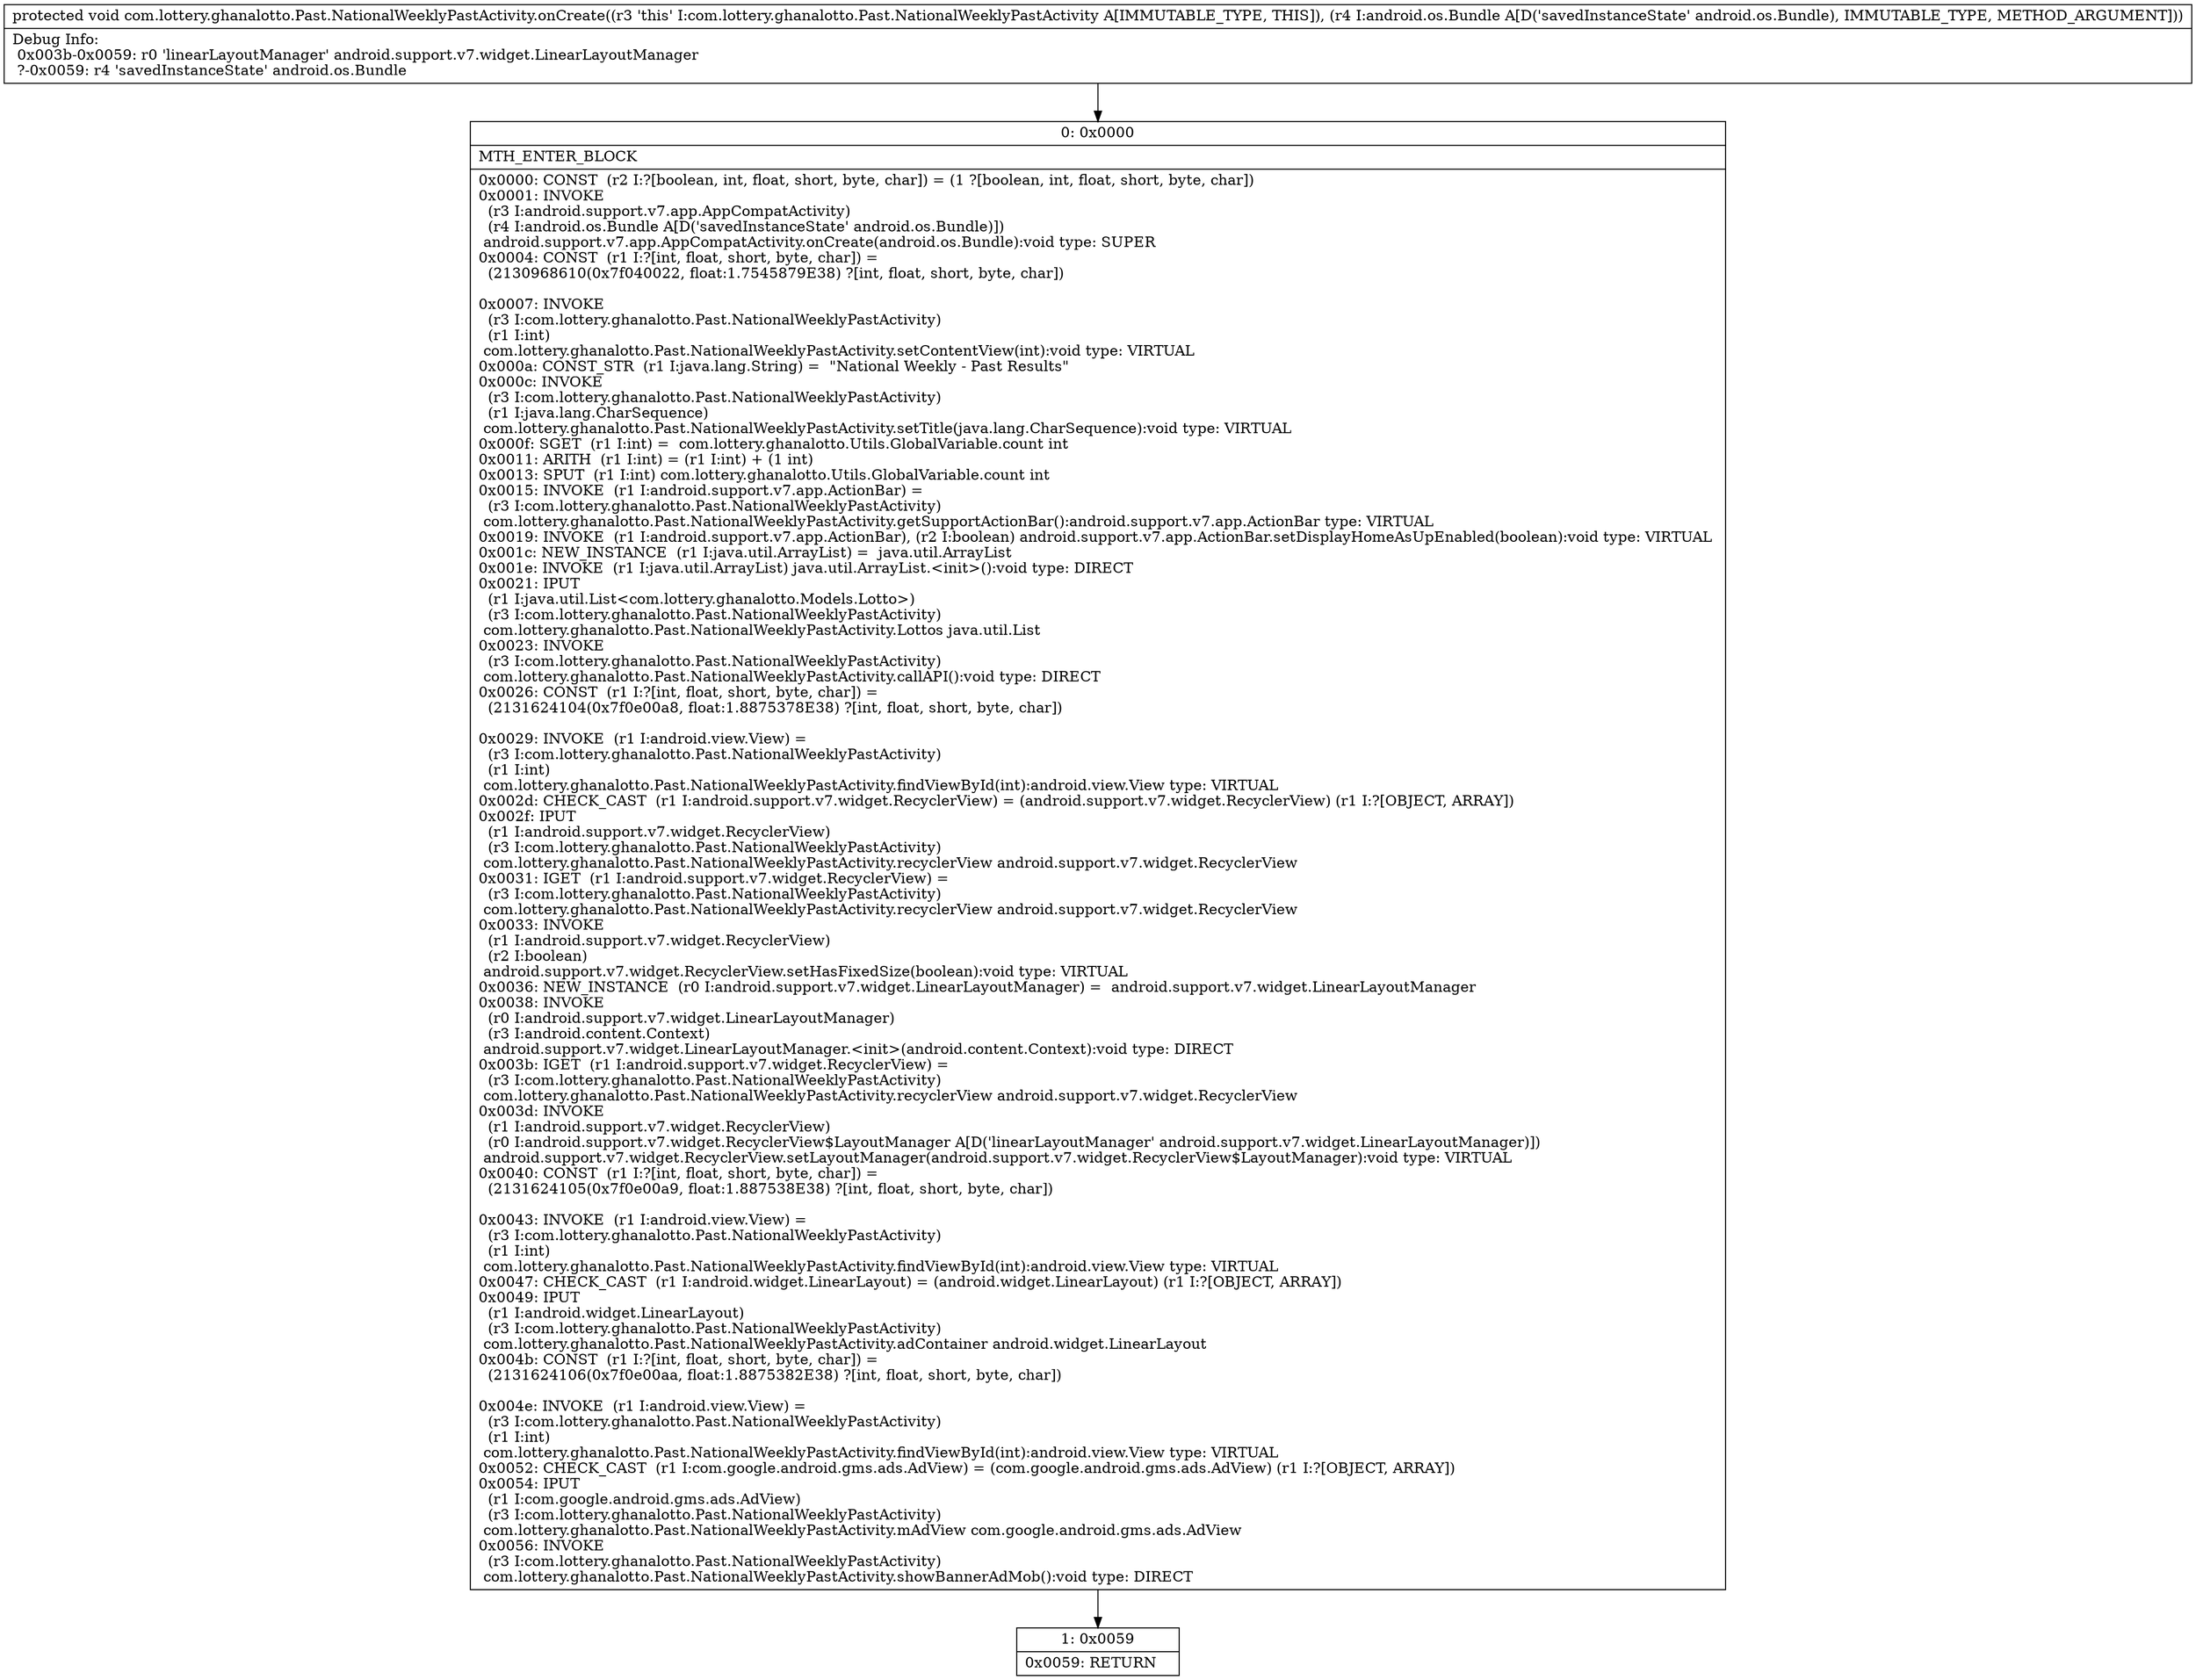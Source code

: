 digraph "CFG forcom.lottery.ghanalotto.Past.NationalWeeklyPastActivity.onCreate(Landroid\/os\/Bundle;)V" {
Node_0 [shape=record,label="{0\:\ 0x0000|MTH_ENTER_BLOCK\l|0x0000: CONST  (r2 I:?[boolean, int, float, short, byte, char]) = (1 ?[boolean, int, float, short, byte, char]) \l0x0001: INVOKE  \l  (r3 I:android.support.v7.app.AppCompatActivity)\l  (r4 I:android.os.Bundle A[D('savedInstanceState' android.os.Bundle)])\l android.support.v7.app.AppCompatActivity.onCreate(android.os.Bundle):void type: SUPER \l0x0004: CONST  (r1 I:?[int, float, short, byte, char]) = \l  (2130968610(0x7f040022, float:1.7545879E38) ?[int, float, short, byte, char])\l \l0x0007: INVOKE  \l  (r3 I:com.lottery.ghanalotto.Past.NationalWeeklyPastActivity)\l  (r1 I:int)\l com.lottery.ghanalotto.Past.NationalWeeklyPastActivity.setContentView(int):void type: VIRTUAL \l0x000a: CONST_STR  (r1 I:java.lang.String) =  \"National Weekly \- Past Results\" \l0x000c: INVOKE  \l  (r3 I:com.lottery.ghanalotto.Past.NationalWeeklyPastActivity)\l  (r1 I:java.lang.CharSequence)\l com.lottery.ghanalotto.Past.NationalWeeklyPastActivity.setTitle(java.lang.CharSequence):void type: VIRTUAL \l0x000f: SGET  (r1 I:int) =  com.lottery.ghanalotto.Utils.GlobalVariable.count int \l0x0011: ARITH  (r1 I:int) = (r1 I:int) + (1 int) \l0x0013: SPUT  (r1 I:int) com.lottery.ghanalotto.Utils.GlobalVariable.count int \l0x0015: INVOKE  (r1 I:android.support.v7.app.ActionBar) = \l  (r3 I:com.lottery.ghanalotto.Past.NationalWeeklyPastActivity)\l com.lottery.ghanalotto.Past.NationalWeeklyPastActivity.getSupportActionBar():android.support.v7.app.ActionBar type: VIRTUAL \l0x0019: INVOKE  (r1 I:android.support.v7.app.ActionBar), (r2 I:boolean) android.support.v7.app.ActionBar.setDisplayHomeAsUpEnabled(boolean):void type: VIRTUAL \l0x001c: NEW_INSTANCE  (r1 I:java.util.ArrayList) =  java.util.ArrayList \l0x001e: INVOKE  (r1 I:java.util.ArrayList) java.util.ArrayList.\<init\>():void type: DIRECT \l0x0021: IPUT  \l  (r1 I:java.util.List\<com.lottery.ghanalotto.Models.Lotto\>)\l  (r3 I:com.lottery.ghanalotto.Past.NationalWeeklyPastActivity)\l com.lottery.ghanalotto.Past.NationalWeeklyPastActivity.Lottos java.util.List \l0x0023: INVOKE  \l  (r3 I:com.lottery.ghanalotto.Past.NationalWeeklyPastActivity)\l com.lottery.ghanalotto.Past.NationalWeeklyPastActivity.callAPI():void type: DIRECT \l0x0026: CONST  (r1 I:?[int, float, short, byte, char]) = \l  (2131624104(0x7f0e00a8, float:1.8875378E38) ?[int, float, short, byte, char])\l \l0x0029: INVOKE  (r1 I:android.view.View) = \l  (r3 I:com.lottery.ghanalotto.Past.NationalWeeklyPastActivity)\l  (r1 I:int)\l com.lottery.ghanalotto.Past.NationalWeeklyPastActivity.findViewById(int):android.view.View type: VIRTUAL \l0x002d: CHECK_CAST  (r1 I:android.support.v7.widget.RecyclerView) = (android.support.v7.widget.RecyclerView) (r1 I:?[OBJECT, ARRAY]) \l0x002f: IPUT  \l  (r1 I:android.support.v7.widget.RecyclerView)\l  (r3 I:com.lottery.ghanalotto.Past.NationalWeeklyPastActivity)\l com.lottery.ghanalotto.Past.NationalWeeklyPastActivity.recyclerView android.support.v7.widget.RecyclerView \l0x0031: IGET  (r1 I:android.support.v7.widget.RecyclerView) = \l  (r3 I:com.lottery.ghanalotto.Past.NationalWeeklyPastActivity)\l com.lottery.ghanalotto.Past.NationalWeeklyPastActivity.recyclerView android.support.v7.widget.RecyclerView \l0x0033: INVOKE  \l  (r1 I:android.support.v7.widget.RecyclerView)\l  (r2 I:boolean)\l android.support.v7.widget.RecyclerView.setHasFixedSize(boolean):void type: VIRTUAL \l0x0036: NEW_INSTANCE  (r0 I:android.support.v7.widget.LinearLayoutManager) =  android.support.v7.widget.LinearLayoutManager \l0x0038: INVOKE  \l  (r0 I:android.support.v7.widget.LinearLayoutManager)\l  (r3 I:android.content.Context)\l android.support.v7.widget.LinearLayoutManager.\<init\>(android.content.Context):void type: DIRECT \l0x003b: IGET  (r1 I:android.support.v7.widget.RecyclerView) = \l  (r3 I:com.lottery.ghanalotto.Past.NationalWeeklyPastActivity)\l com.lottery.ghanalotto.Past.NationalWeeklyPastActivity.recyclerView android.support.v7.widget.RecyclerView \l0x003d: INVOKE  \l  (r1 I:android.support.v7.widget.RecyclerView)\l  (r0 I:android.support.v7.widget.RecyclerView$LayoutManager A[D('linearLayoutManager' android.support.v7.widget.LinearLayoutManager)])\l android.support.v7.widget.RecyclerView.setLayoutManager(android.support.v7.widget.RecyclerView$LayoutManager):void type: VIRTUAL \l0x0040: CONST  (r1 I:?[int, float, short, byte, char]) = \l  (2131624105(0x7f0e00a9, float:1.887538E38) ?[int, float, short, byte, char])\l \l0x0043: INVOKE  (r1 I:android.view.View) = \l  (r3 I:com.lottery.ghanalotto.Past.NationalWeeklyPastActivity)\l  (r1 I:int)\l com.lottery.ghanalotto.Past.NationalWeeklyPastActivity.findViewById(int):android.view.View type: VIRTUAL \l0x0047: CHECK_CAST  (r1 I:android.widget.LinearLayout) = (android.widget.LinearLayout) (r1 I:?[OBJECT, ARRAY]) \l0x0049: IPUT  \l  (r1 I:android.widget.LinearLayout)\l  (r3 I:com.lottery.ghanalotto.Past.NationalWeeklyPastActivity)\l com.lottery.ghanalotto.Past.NationalWeeklyPastActivity.adContainer android.widget.LinearLayout \l0x004b: CONST  (r1 I:?[int, float, short, byte, char]) = \l  (2131624106(0x7f0e00aa, float:1.8875382E38) ?[int, float, short, byte, char])\l \l0x004e: INVOKE  (r1 I:android.view.View) = \l  (r3 I:com.lottery.ghanalotto.Past.NationalWeeklyPastActivity)\l  (r1 I:int)\l com.lottery.ghanalotto.Past.NationalWeeklyPastActivity.findViewById(int):android.view.View type: VIRTUAL \l0x0052: CHECK_CAST  (r1 I:com.google.android.gms.ads.AdView) = (com.google.android.gms.ads.AdView) (r1 I:?[OBJECT, ARRAY]) \l0x0054: IPUT  \l  (r1 I:com.google.android.gms.ads.AdView)\l  (r3 I:com.lottery.ghanalotto.Past.NationalWeeklyPastActivity)\l com.lottery.ghanalotto.Past.NationalWeeklyPastActivity.mAdView com.google.android.gms.ads.AdView \l0x0056: INVOKE  \l  (r3 I:com.lottery.ghanalotto.Past.NationalWeeklyPastActivity)\l com.lottery.ghanalotto.Past.NationalWeeklyPastActivity.showBannerAdMob():void type: DIRECT \l}"];
Node_1 [shape=record,label="{1\:\ 0x0059|0x0059: RETURN   \l}"];
MethodNode[shape=record,label="{protected void com.lottery.ghanalotto.Past.NationalWeeklyPastActivity.onCreate((r3 'this' I:com.lottery.ghanalotto.Past.NationalWeeklyPastActivity A[IMMUTABLE_TYPE, THIS]), (r4 I:android.os.Bundle A[D('savedInstanceState' android.os.Bundle), IMMUTABLE_TYPE, METHOD_ARGUMENT]))  | Debug Info:\l  0x003b\-0x0059: r0 'linearLayoutManager' android.support.v7.widget.LinearLayoutManager\l  ?\-0x0059: r4 'savedInstanceState' android.os.Bundle\l}"];
MethodNode -> Node_0;
Node_0 -> Node_1;
}

